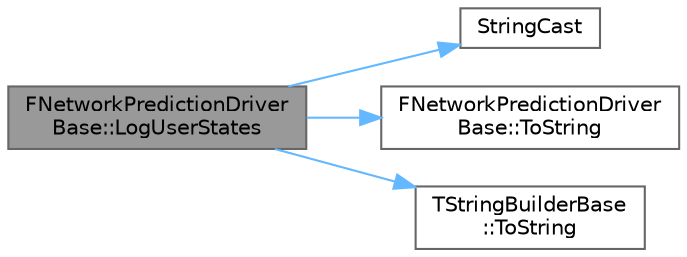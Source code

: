 digraph "FNetworkPredictionDriverBase::LogUserStates"
{
 // INTERACTIVE_SVG=YES
 // LATEX_PDF_SIZE
  bgcolor="transparent";
  edge [fontname=Helvetica,fontsize=10,labelfontname=Helvetica,labelfontsize=10];
  node [fontname=Helvetica,fontsize=10,shape=box,height=0.2,width=0.4];
  rankdir="LR";
  Node1 [id="Node000001",label="FNetworkPredictionDriver\lBase::LogUserStates",height=0.2,width=0.4,color="gray40", fillcolor="grey60", style="filled", fontcolor="black",tooltip=" "];
  Node1 -> Node2 [id="edge1_Node000001_Node000002",color="steelblue1",style="solid",tooltip=" "];
  Node2 [id="Node000002",label="StringCast",height=0.2,width=0.4,color="grey40", fillcolor="white", style="filled",URL="$d3/ddf/StringConv_8h.html#abd427673c153d995de7f1ecb050bd49b",tooltip="StringCast example usage:"];
  Node1 -> Node3 [id="edge2_Node000001_Node000003",color="steelblue1",style="solid",tooltip=" "];
  Node3 [id="Node000003",label="FNetworkPredictionDriver\lBase::ToString",height=0.2,width=0.4,color="grey40", fillcolor="white", style="filled",URL="$d9/d6a/structFNetworkPredictionDriverBase.html#a4898ceccf62e52db326a68e0fa198871",tooltip=" "];
  Node1 -> Node4 [id="edge3_Node000001_Node000004",color="steelblue1",style="solid",tooltip=" "];
  Node4 [id="Node000004",label="TStringBuilderBase\l::ToString",height=0.2,width=0.4,color="grey40", fillcolor="white", style="filled",URL="$d6/dbc/classTStringBuilderBase.html#a68b86f309304705be268e5bf17dde15b",tooltip="Prefer operator*() for a pointer to a null-terminated string."];
}
